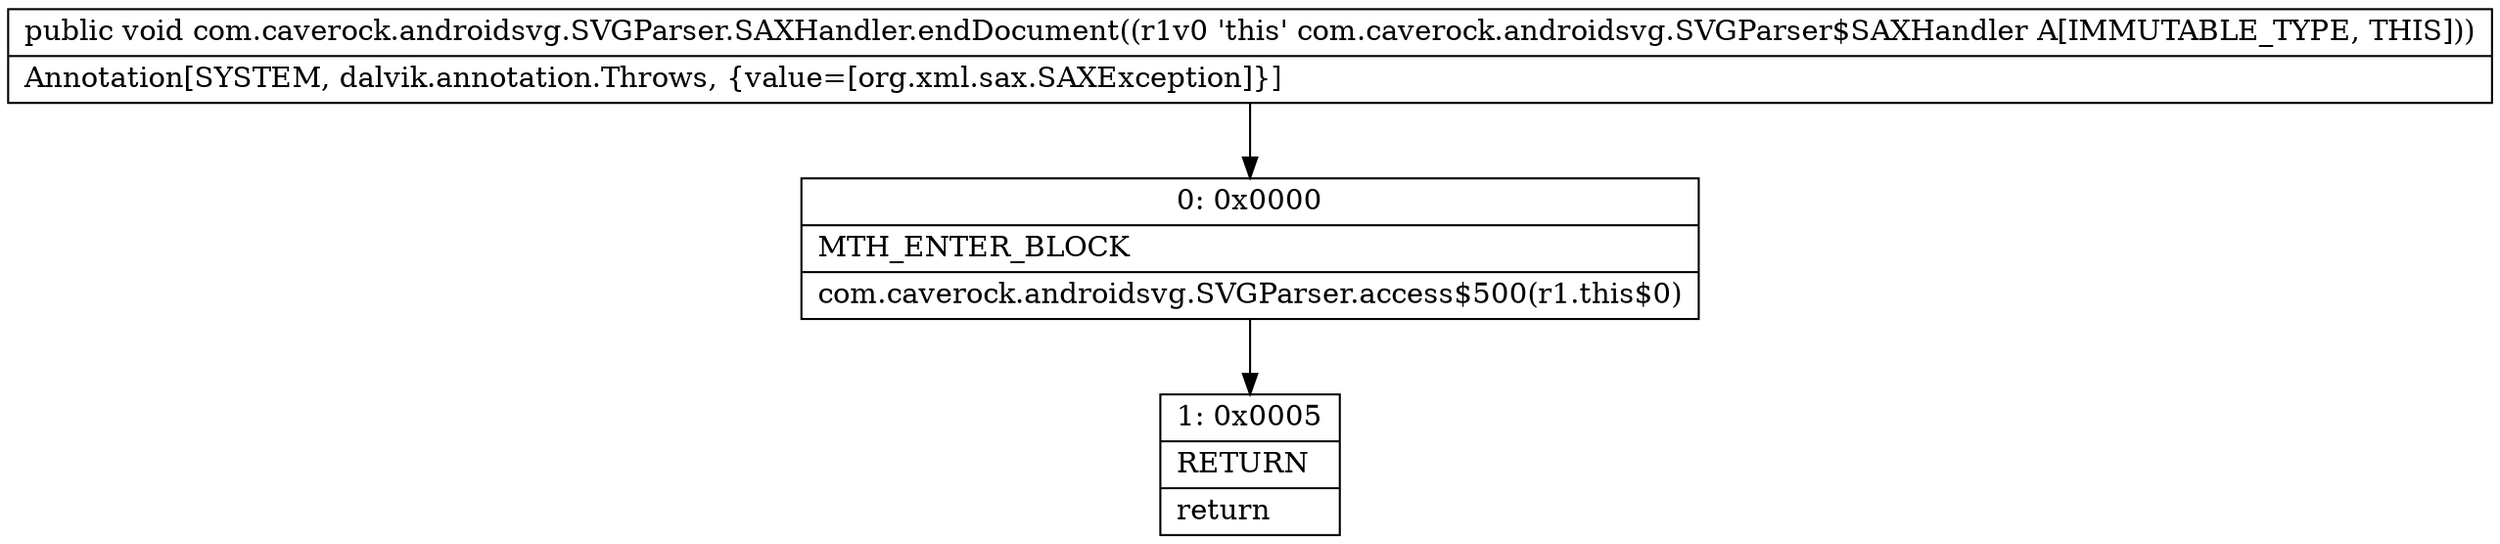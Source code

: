 digraph "CFG forcom.caverock.androidsvg.SVGParser.SAXHandler.endDocument()V" {
Node_0 [shape=record,label="{0\:\ 0x0000|MTH_ENTER_BLOCK\l|com.caverock.androidsvg.SVGParser.access$500(r1.this$0)\l}"];
Node_1 [shape=record,label="{1\:\ 0x0005|RETURN\l|return\l}"];
MethodNode[shape=record,label="{public void com.caverock.androidsvg.SVGParser.SAXHandler.endDocument((r1v0 'this' com.caverock.androidsvg.SVGParser$SAXHandler A[IMMUTABLE_TYPE, THIS]))  | Annotation[SYSTEM, dalvik.annotation.Throws, \{value=[org.xml.sax.SAXException]\}]\l}"];
MethodNode -> Node_0;
Node_0 -> Node_1;
}

